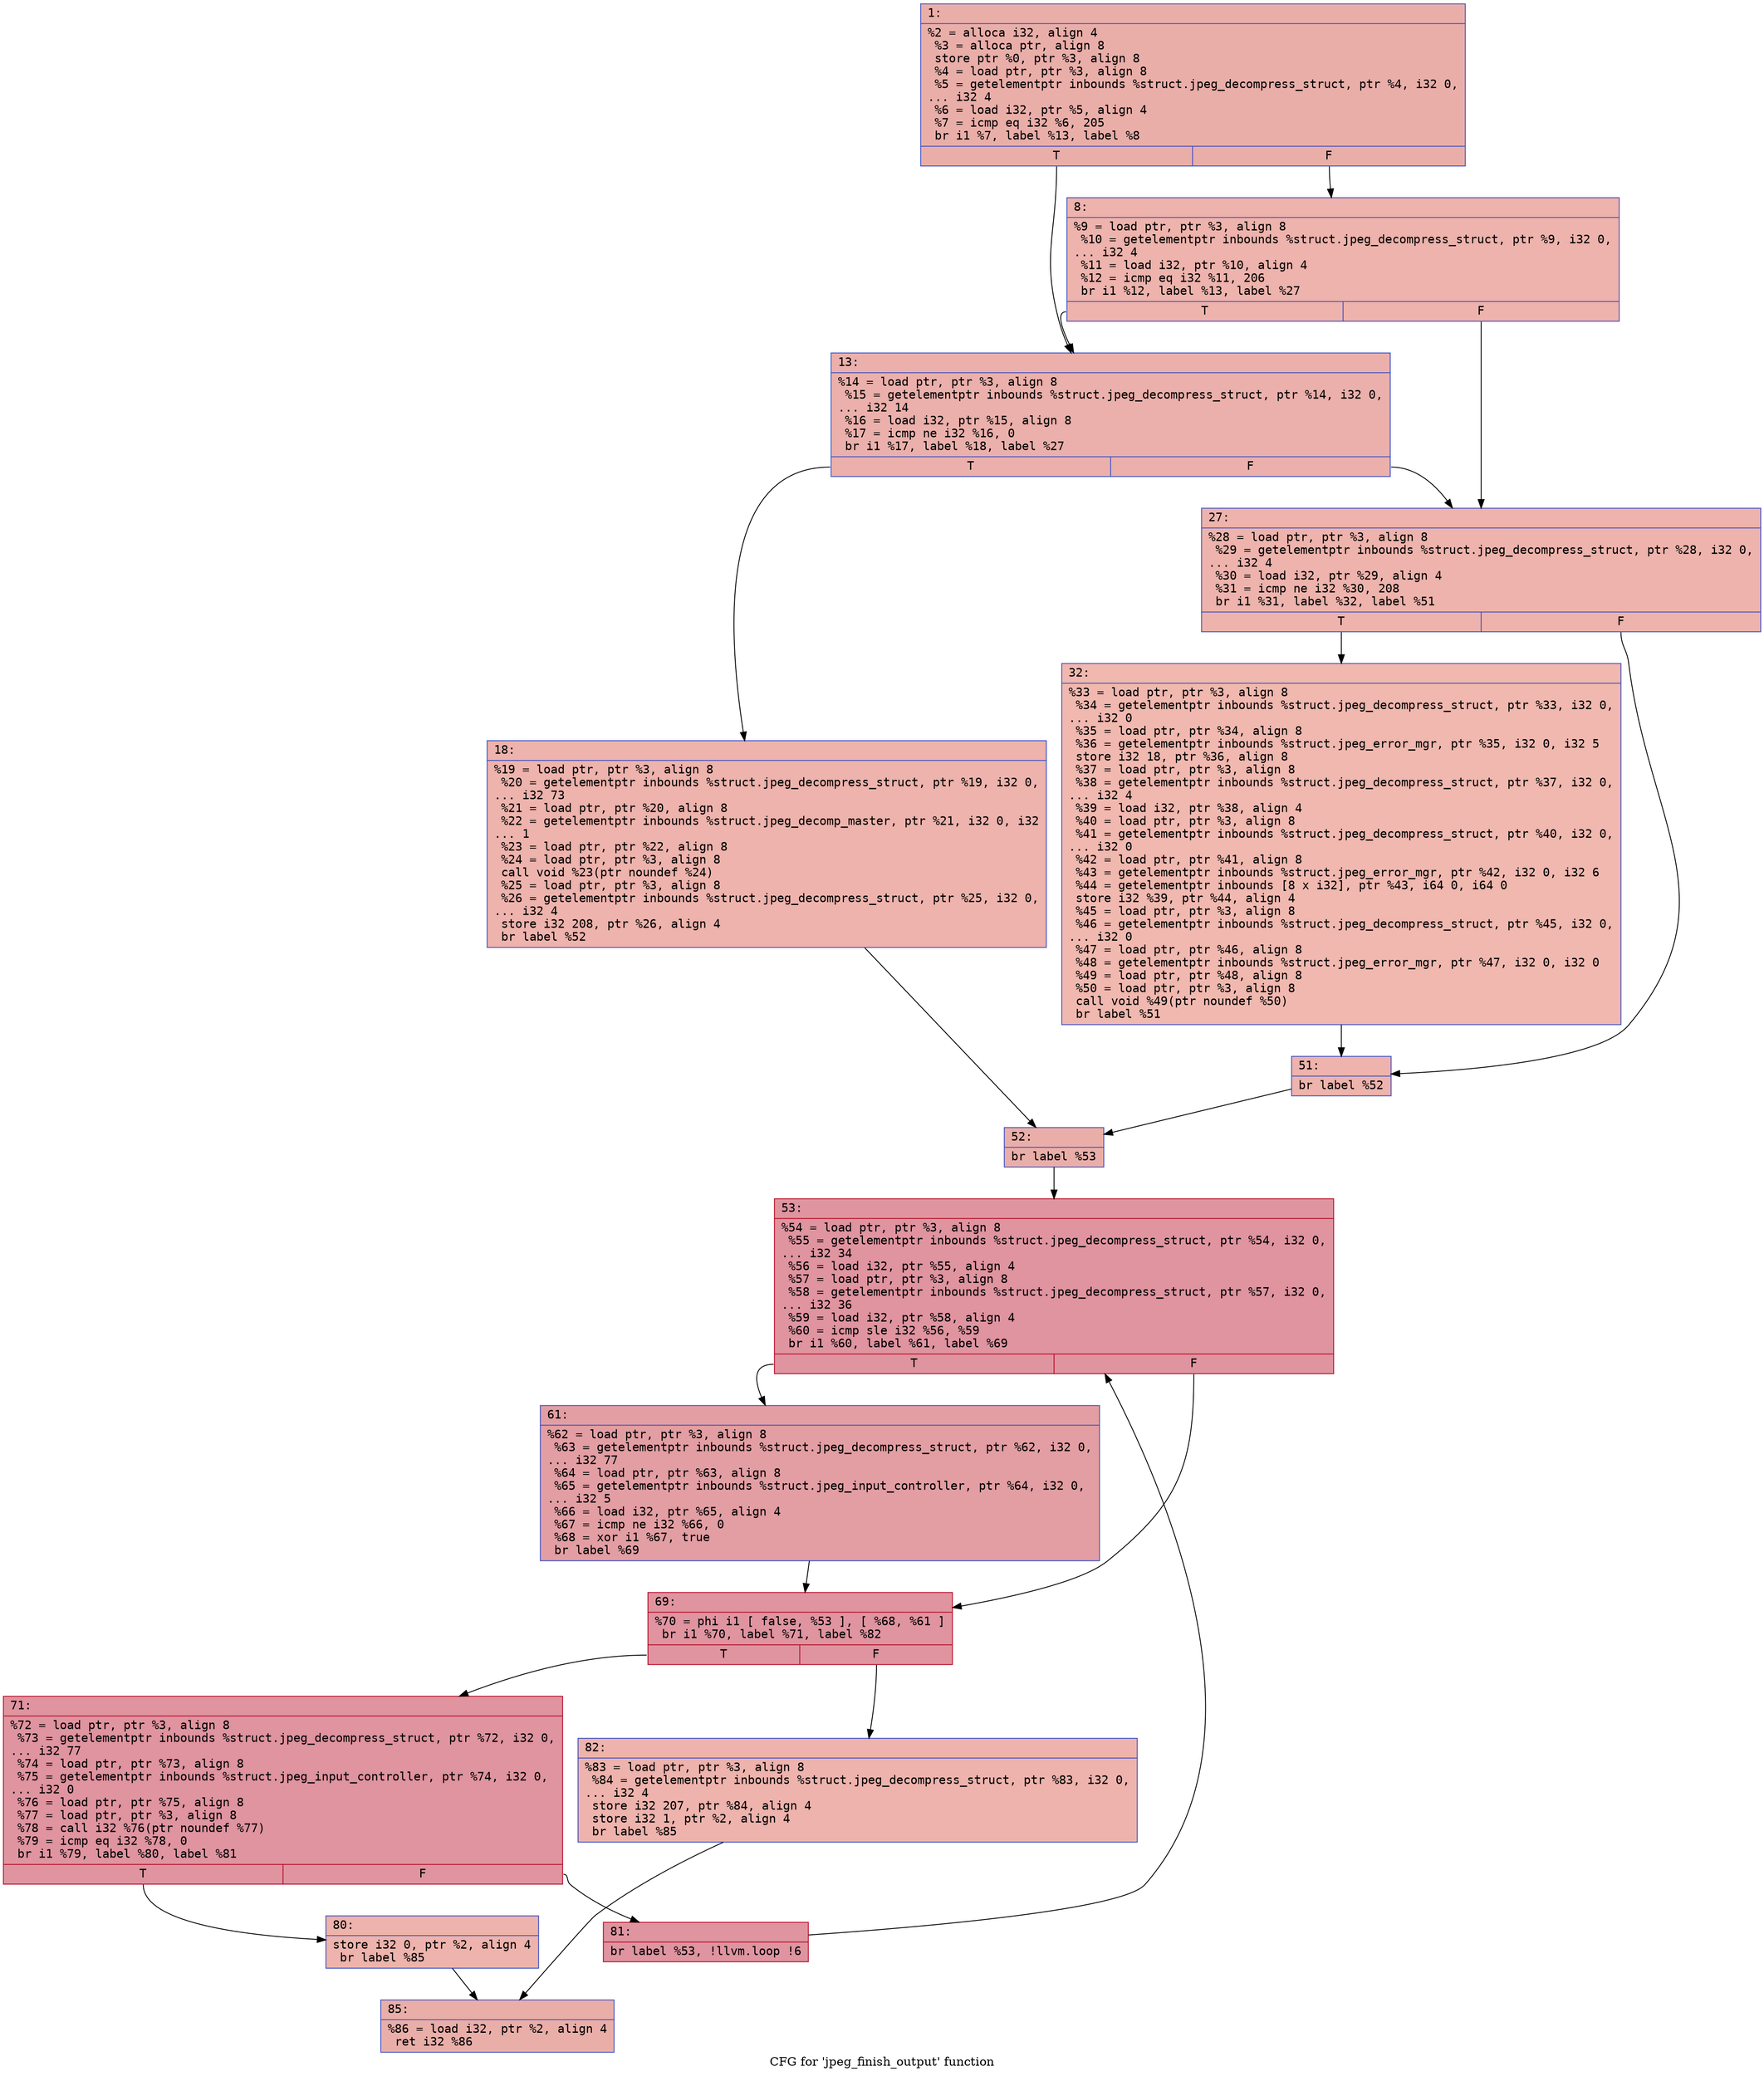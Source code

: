 digraph "CFG for 'jpeg_finish_output' function" {
	label="CFG for 'jpeg_finish_output' function";

	Node0x600000d17200 [shape=record,color="#3d50c3ff", style=filled, fillcolor="#d0473d70" fontname="Courier",label="{1:\l|  %2 = alloca i32, align 4\l  %3 = alloca ptr, align 8\l  store ptr %0, ptr %3, align 8\l  %4 = load ptr, ptr %3, align 8\l  %5 = getelementptr inbounds %struct.jpeg_decompress_struct, ptr %4, i32 0,\l... i32 4\l  %6 = load i32, ptr %5, align 4\l  %7 = icmp eq i32 %6, 205\l  br i1 %7, label %13, label %8\l|{<s0>T|<s1>F}}"];
	Node0x600000d17200:s0 -> Node0x600000d17570[tooltip="1 -> 13\nProbability 50.00%" ];
	Node0x600000d17200:s1 -> Node0x600000d17520[tooltip="1 -> 8\nProbability 50.00%" ];
	Node0x600000d17520 [shape=record,color="#3d50c3ff", style=filled, fillcolor="#d6524470" fontname="Courier",label="{8:\l|  %9 = load ptr, ptr %3, align 8\l  %10 = getelementptr inbounds %struct.jpeg_decompress_struct, ptr %9, i32 0,\l... i32 4\l  %11 = load i32, ptr %10, align 4\l  %12 = icmp eq i32 %11, 206\l  br i1 %12, label %13, label %27\l|{<s0>T|<s1>F}}"];
	Node0x600000d17520:s0 -> Node0x600000d17570[tooltip="8 -> 13\nProbability 50.00%" ];
	Node0x600000d17520:s1 -> Node0x600000d17610[tooltip="8 -> 27\nProbability 50.00%" ];
	Node0x600000d17570 [shape=record,color="#3d50c3ff", style=filled, fillcolor="#d24b4070" fontname="Courier",label="{13:\l|  %14 = load ptr, ptr %3, align 8\l  %15 = getelementptr inbounds %struct.jpeg_decompress_struct, ptr %14, i32 0,\l... i32 14\l  %16 = load i32, ptr %15, align 8\l  %17 = icmp ne i32 %16, 0\l  br i1 %17, label %18, label %27\l|{<s0>T|<s1>F}}"];
	Node0x600000d17570:s0 -> Node0x600000d175c0[tooltip="13 -> 18\nProbability 62.50%" ];
	Node0x600000d17570:s1 -> Node0x600000d17610[tooltip="13 -> 27\nProbability 37.50%" ];
	Node0x600000d175c0 [shape=record,color="#3d50c3ff", style=filled, fillcolor="#d6524470" fontname="Courier",label="{18:\l|  %19 = load ptr, ptr %3, align 8\l  %20 = getelementptr inbounds %struct.jpeg_decompress_struct, ptr %19, i32 0,\l... i32 73\l  %21 = load ptr, ptr %20, align 8\l  %22 = getelementptr inbounds %struct.jpeg_decomp_master, ptr %21, i32 0, i32\l... 1\l  %23 = load ptr, ptr %22, align 8\l  %24 = load ptr, ptr %3, align 8\l  call void %23(ptr noundef %24)\l  %25 = load ptr, ptr %3, align 8\l  %26 = getelementptr inbounds %struct.jpeg_decompress_struct, ptr %25, i32 0,\l... i32 4\l  store i32 208, ptr %26, align 4\l  br label %52\l}"];
	Node0x600000d175c0 -> Node0x600000d17700[tooltip="18 -> 52\nProbability 100.00%" ];
	Node0x600000d17610 [shape=record,color="#3d50c3ff", style=filled, fillcolor="#d6524470" fontname="Courier",label="{27:\l|  %28 = load ptr, ptr %3, align 8\l  %29 = getelementptr inbounds %struct.jpeg_decompress_struct, ptr %28, i32 0,\l... i32 4\l  %30 = load i32, ptr %29, align 4\l  %31 = icmp ne i32 %30, 208\l  br i1 %31, label %32, label %51\l|{<s0>T|<s1>F}}"];
	Node0x600000d17610:s0 -> Node0x600000d17660[tooltip="27 -> 32\nProbability 50.00%" ];
	Node0x600000d17610:s1 -> Node0x600000d176b0[tooltip="27 -> 51\nProbability 50.00%" ];
	Node0x600000d17660 [shape=record,color="#3d50c3ff", style=filled, fillcolor="#dc5d4a70" fontname="Courier",label="{32:\l|  %33 = load ptr, ptr %3, align 8\l  %34 = getelementptr inbounds %struct.jpeg_decompress_struct, ptr %33, i32 0,\l... i32 0\l  %35 = load ptr, ptr %34, align 8\l  %36 = getelementptr inbounds %struct.jpeg_error_mgr, ptr %35, i32 0, i32 5\l  store i32 18, ptr %36, align 8\l  %37 = load ptr, ptr %3, align 8\l  %38 = getelementptr inbounds %struct.jpeg_decompress_struct, ptr %37, i32 0,\l... i32 4\l  %39 = load i32, ptr %38, align 4\l  %40 = load ptr, ptr %3, align 8\l  %41 = getelementptr inbounds %struct.jpeg_decompress_struct, ptr %40, i32 0,\l... i32 0\l  %42 = load ptr, ptr %41, align 8\l  %43 = getelementptr inbounds %struct.jpeg_error_mgr, ptr %42, i32 0, i32 6\l  %44 = getelementptr inbounds [8 x i32], ptr %43, i64 0, i64 0\l  store i32 %39, ptr %44, align 4\l  %45 = load ptr, ptr %3, align 8\l  %46 = getelementptr inbounds %struct.jpeg_decompress_struct, ptr %45, i32 0,\l... i32 0\l  %47 = load ptr, ptr %46, align 8\l  %48 = getelementptr inbounds %struct.jpeg_error_mgr, ptr %47, i32 0, i32 0\l  %49 = load ptr, ptr %48, align 8\l  %50 = load ptr, ptr %3, align 8\l  call void %49(ptr noundef %50)\l  br label %51\l}"];
	Node0x600000d17660 -> Node0x600000d176b0[tooltip="32 -> 51\nProbability 100.00%" ];
	Node0x600000d176b0 [shape=record,color="#3d50c3ff", style=filled, fillcolor="#d6524470" fontname="Courier",label="{51:\l|  br label %52\l}"];
	Node0x600000d176b0 -> Node0x600000d17700[tooltip="51 -> 52\nProbability 100.00%" ];
	Node0x600000d17700 [shape=record,color="#3d50c3ff", style=filled, fillcolor="#d0473d70" fontname="Courier",label="{52:\l|  br label %53\l}"];
	Node0x600000d17700 -> Node0x600000d17750[tooltip="52 -> 53\nProbability 100.00%" ];
	Node0x600000d17750 [shape=record,color="#b70d28ff", style=filled, fillcolor="#b70d2870" fontname="Courier",label="{53:\l|  %54 = load ptr, ptr %3, align 8\l  %55 = getelementptr inbounds %struct.jpeg_decompress_struct, ptr %54, i32 0,\l... i32 34\l  %56 = load i32, ptr %55, align 4\l  %57 = load ptr, ptr %3, align 8\l  %58 = getelementptr inbounds %struct.jpeg_decompress_struct, ptr %57, i32 0,\l... i32 36\l  %59 = load i32, ptr %58, align 4\l  %60 = icmp sle i32 %56, %59\l  br i1 %60, label %61, label %69\l|{<s0>T|<s1>F}}"];
	Node0x600000d17750:s0 -> Node0x600000d177a0[tooltip="53 -> 61\nProbability 50.00%" ];
	Node0x600000d17750:s1 -> Node0x600000d177f0[tooltip="53 -> 69\nProbability 50.00%" ];
	Node0x600000d177a0 [shape=record,color="#3d50c3ff", style=filled, fillcolor="#be242e70" fontname="Courier",label="{61:\l|  %62 = load ptr, ptr %3, align 8\l  %63 = getelementptr inbounds %struct.jpeg_decompress_struct, ptr %62, i32 0,\l... i32 77\l  %64 = load ptr, ptr %63, align 8\l  %65 = getelementptr inbounds %struct.jpeg_input_controller, ptr %64, i32 0,\l... i32 5\l  %66 = load i32, ptr %65, align 4\l  %67 = icmp ne i32 %66, 0\l  %68 = xor i1 %67, true\l  br label %69\l}"];
	Node0x600000d177a0 -> Node0x600000d177f0[tooltip="61 -> 69\nProbability 100.00%" ];
	Node0x600000d177f0 [shape=record,color="#b70d28ff", style=filled, fillcolor="#b70d2870" fontname="Courier",label="{69:\l|  %70 = phi i1 [ false, %53 ], [ %68, %61 ]\l  br i1 %70, label %71, label %82\l|{<s0>T|<s1>F}}"];
	Node0x600000d177f0:s0 -> Node0x600000d17840[tooltip="69 -> 71\nProbability 96.88%" ];
	Node0x600000d177f0:s1 -> Node0x600000d17930[tooltip="69 -> 82\nProbability 3.12%" ];
	Node0x600000d17840 [shape=record,color="#b70d28ff", style=filled, fillcolor="#b70d2870" fontname="Courier",label="{71:\l|  %72 = load ptr, ptr %3, align 8\l  %73 = getelementptr inbounds %struct.jpeg_decompress_struct, ptr %72, i32 0,\l... i32 77\l  %74 = load ptr, ptr %73, align 8\l  %75 = getelementptr inbounds %struct.jpeg_input_controller, ptr %74, i32 0,\l... i32 0\l  %76 = load ptr, ptr %75, align 8\l  %77 = load ptr, ptr %3, align 8\l  %78 = call i32 %76(ptr noundef %77)\l  %79 = icmp eq i32 %78, 0\l  br i1 %79, label %80, label %81\l|{<s0>T|<s1>F}}"];
	Node0x600000d17840:s0 -> Node0x600000d17890[tooltip="71 -> 80\nProbability 3.12%" ];
	Node0x600000d17840:s1 -> Node0x600000d178e0[tooltip="71 -> 81\nProbability 96.88%" ];
	Node0x600000d17890 [shape=record,color="#3d50c3ff", style=filled, fillcolor="#d6524470" fontname="Courier",label="{80:\l|  store i32 0, ptr %2, align 4\l  br label %85\l}"];
	Node0x600000d17890 -> Node0x600000d17980[tooltip="80 -> 85\nProbability 100.00%" ];
	Node0x600000d178e0 [shape=record,color="#b70d28ff", style=filled, fillcolor="#b70d2870" fontname="Courier",label="{81:\l|  br label %53, !llvm.loop !6\l}"];
	Node0x600000d178e0 -> Node0x600000d17750[tooltip="81 -> 53\nProbability 100.00%" ];
	Node0x600000d17930 [shape=record,color="#3d50c3ff", style=filled, fillcolor="#d6524470" fontname="Courier",label="{82:\l|  %83 = load ptr, ptr %3, align 8\l  %84 = getelementptr inbounds %struct.jpeg_decompress_struct, ptr %83, i32 0,\l... i32 4\l  store i32 207, ptr %84, align 4\l  store i32 1, ptr %2, align 4\l  br label %85\l}"];
	Node0x600000d17930 -> Node0x600000d17980[tooltip="82 -> 85\nProbability 100.00%" ];
	Node0x600000d17980 [shape=record,color="#3d50c3ff", style=filled, fillcolor="#d0473d70" fontname="Courier",label="{85:\l|  %86 = load i32, ptr %2, align 4\l  ret i32 %86\l}"];
}
